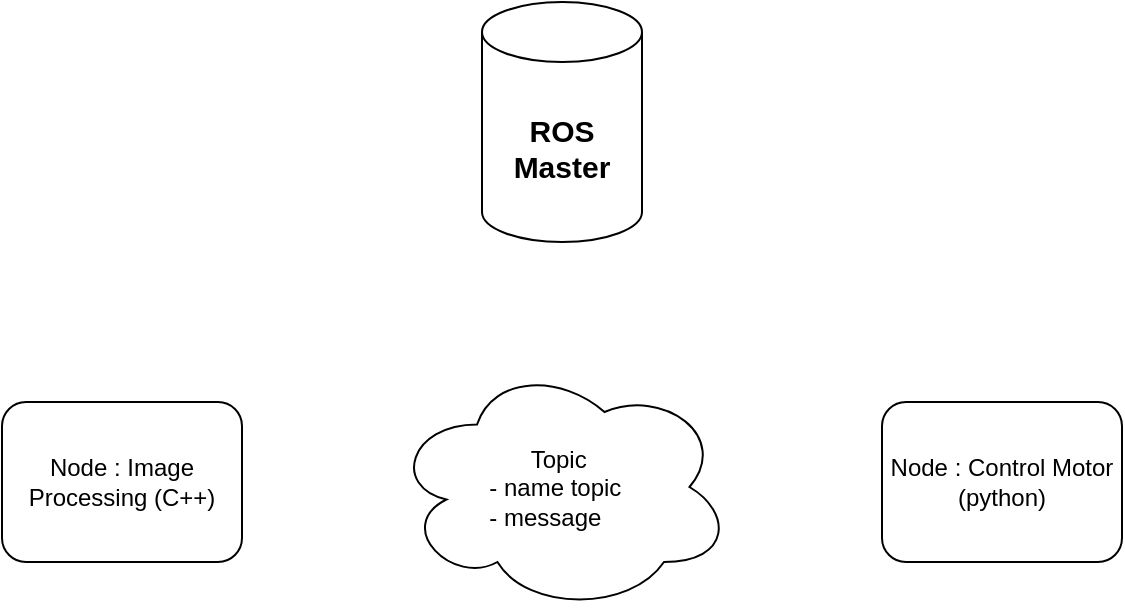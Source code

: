 <mxfile version="14.7.7" type="github">
  <diagram id="xefSnKeaQwo-I6Wb9cvb" name="Page-1">
    <mxGraphModel dx="1373" dy="774" grid="1" gridSize="10" guides="1" tooltips="1" connect="1" arrows="1" fold="1" page="1" pageScale="1" pageWidth="827" pageHeight="1169" math="0" shadow="0">
      <root>
        <mxCell id="0" />
        <mxCell id="1" parent="0" />
        <mxCell id="JplTg-2ZCXmD6sLREcR1-1" value="&lt;font style=&quot;font-size: 15px&quot;&gt;&lt;b&gt;ROS &lt;br&gt;Master&lt;/b&gt;&lt;/font&gt;" style="shape=cylinder3;whiteSpace=wrap;html=1;boundedLbl=1;backgroundOutline=1;size=15;" vertex="1" parent="1">
          <mxGeometry x="320" y="240" width="80" height="120" as="geometry" />
        </mxCell>
        <mxCell id="JplTg-2ZCXmD6sLREcR1-2" value="Node : Image Processing (C++)" style="rounded=1;whiteSpace=wrap;html=1;" vertex="1" parent="1">
          <mxGeometry x="80" y="440" width="120" height="80" as="geometry" />
        </mxCell>
        <mxCell id="JplTg-2ZCXmD6sLREcR1-3" value="Node : Control Motor&lt;br&gt;(python)" style="rounded=1;whiteSpace=wrap;html=1;" vertex="1" parent="1">
          <mxGeometry x="520" y="440" width="120" height="80" as="geometry" />
        </mxCell>
        <mxCell id="JplTg-2ZCXmD6sLREcR1-4" value="Topic&amp;nbsp;&lt;br&gt;- name topic&amp;nbsp;&amp;nbsp;&lt;br&gt;- message&amp;nbsp; &amp;nbsp; &amp;nbsp;" style="ellipse;shape=cloud;whiteSpace=wrap;html=1;" vertex="1" parent="1">
          <mxGeometry x="275" y="420" width="170" height="125" as="geometry" />
        </mxCell>
      </root>
    </mxGraphModel>
  </diagram>
</mxfile>
